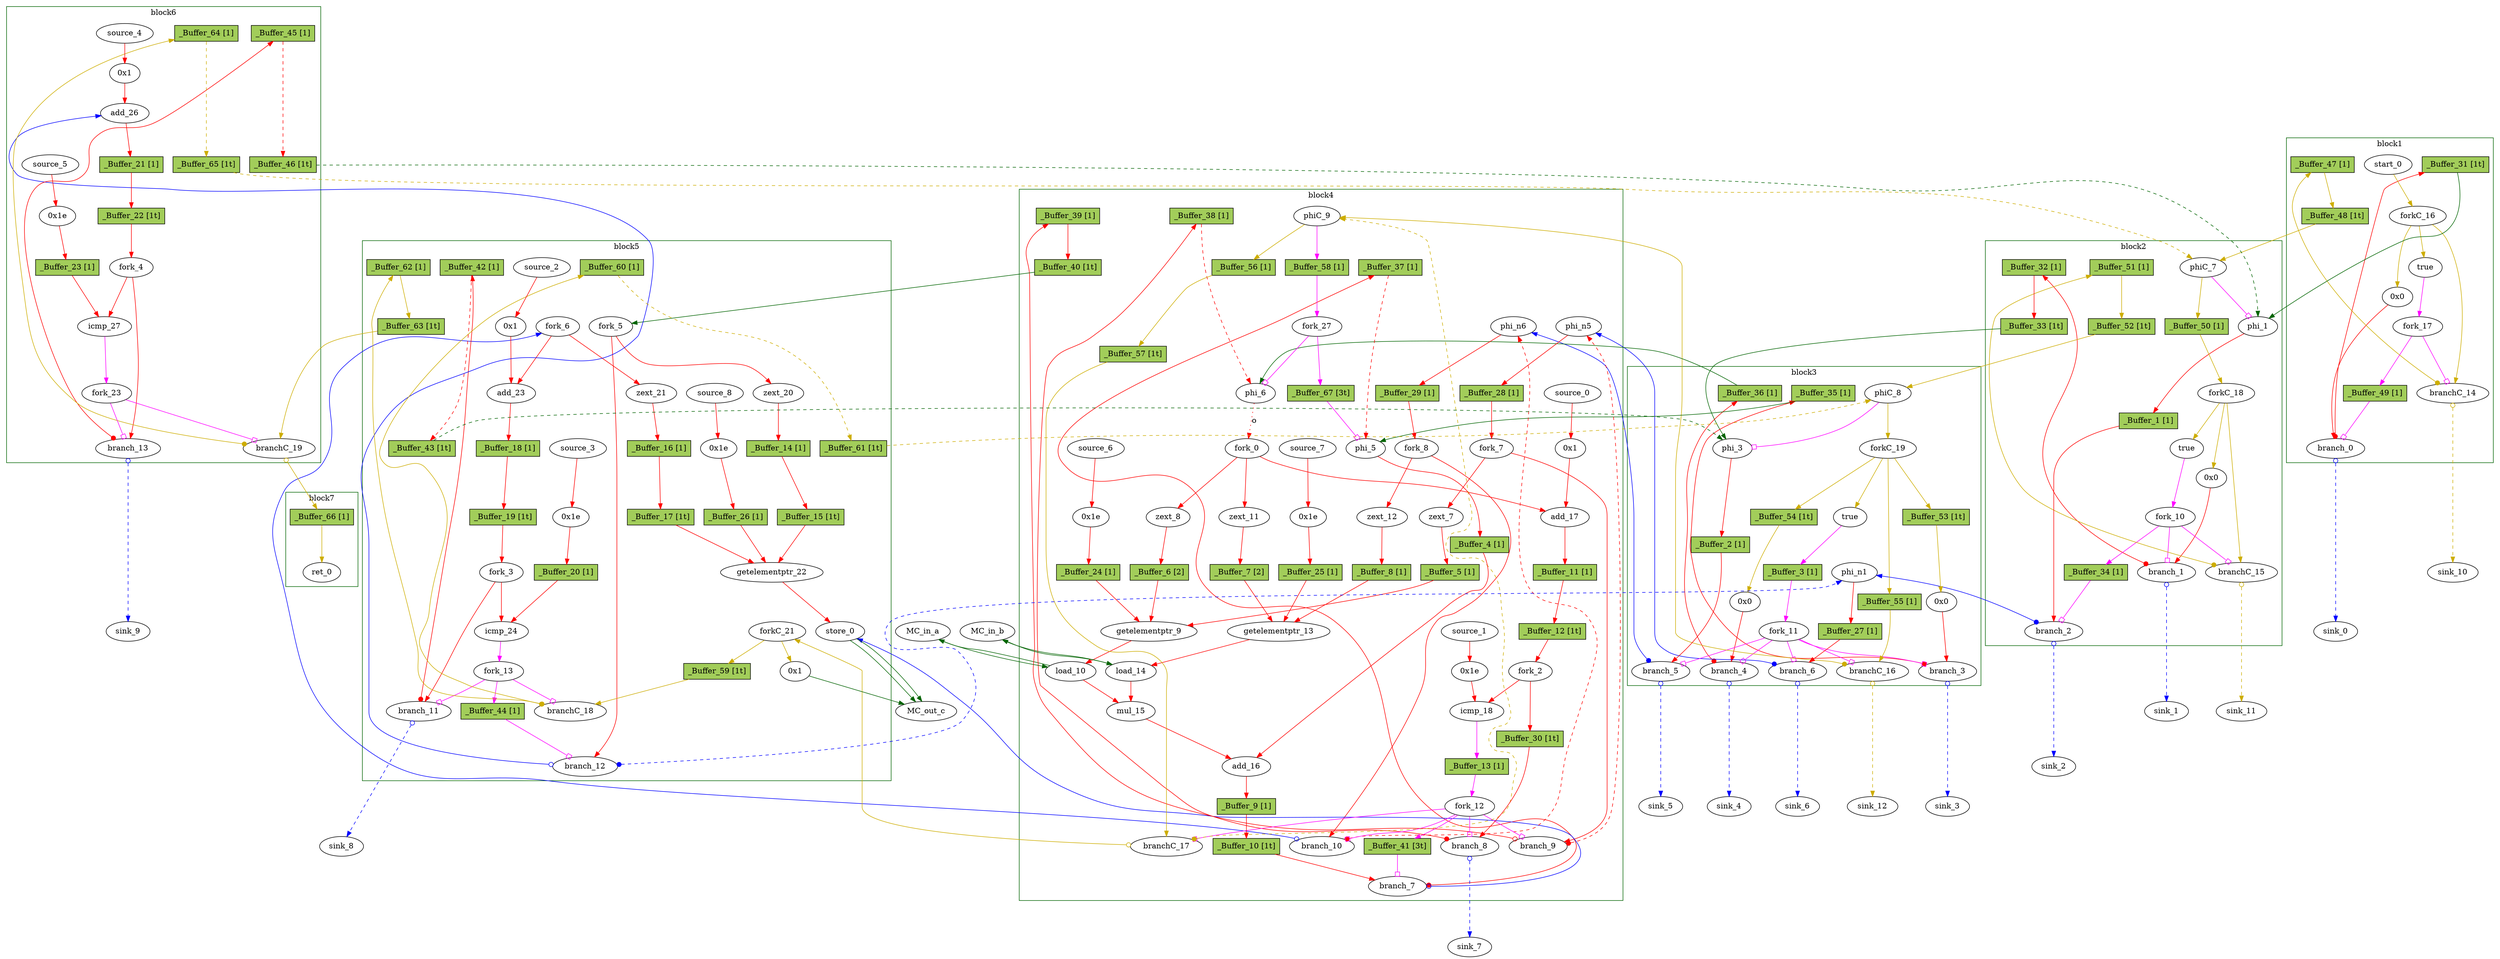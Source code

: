 // Number of blocks: 181
// Number of channels: 292
Digraph G {

  // Blocks
subgraph cluster_1 {
color = "darkgreen"
label = "block1"
  brCst_block1 [type=Constant, in="in1:1", out="out1:1", delay=1.397, bbID = 1, value="0x1", label=true,  shape=oval];
  cst_0 [type=Constant, in="in1:32", out="out1:32", delay=1.397, bbID = 1, value="0x0", label="0x0",  shape=oval];
  branch_0 [type=Branch, in="in1:32 in2?:1", out="out1+:32 out2-:32", bbID = 1,  shape=oval];
  start_0 [type=Entry, in="in1:0", out="out1:0", bbID = 1,  shape=oval];
  forkC_16 [type=Fork, in="in1:0", out="out1:0 out2:0 out3:0", bbID = 1,  shape=oval];
  branchC_14 [type=Branch, in="in1:0 in2?:1", out="out1+:0 out2-:0", delay=1.397, bbID = 1,  shape=oval];
  fork_17 [type=Fork, in="in1:1", out="out1:1 out2:1", bbID = 1,  shape=oval];
  _Buffer_31 [type=Buffer, in="in1:32", out="out1:32", bbID = 1, slots=1, transparent=true, label="_Buffer_31 [1t]",  shape=box, style=filled, fillcolor=darkolivegreen3, height = 0.4];
  _Buffer_47 [type=Buffer, in="in1:0", out="out1:0", bbID = 1, slots=1, transparent=false, label="_Buffer_47 [1]",  shape=box, style=filled, fillcolor=darkolivegreen3, height = 0.4];
  _Buffer_48 [type=Buffer, in="in1:0", out="out1:0", bbID = 1, slots=1, transparent=true, label="_Buffer_48 [1t]",  shape=box, style=filled, fillcolor=darkolivegreen3, height = 0.4];
  _Buffer_49 [type=Buffer, in="in1:1", out="out1:1", bbID = 1, slots=1, transparent=false, label="_Buffer_49 [1]",  shape=box, style=filled, fillcolor=darkolivegreen3, height = 0.4];
}
subgraph cluster_2 {
color = "darkgreen"
label = "block2"
  phi_1 [type=Mux, in="in1?:1 in2:32 in3:32", out="out1:32", delay=1.397, bbID = 2,  shape=oval];
  brCst_block2 [type=Constant, in="in1:1", out="out1:1", delay=1.397, bbID = 2, value="0x1", label=true,  shape=oval];
  cst_1 [type=Constant, in="in1:32", out="out1:32", delay=1.397, bbID = 2, value="0x0", label="0x0",  shape=oval];
  branch_1 [type=Branch, in="in1:32 in2?:1", out="out1+:32 out2-:32", bbID = 2,  shape=oval];
  branch_2 [type=Branch, in="in1:32 in2?:1", out="out1+:32 out2-:32", bbID = 2,  shape=oval];
  fork_10 [type=Fork, in="in1:1", out="out1:1 out2:1 out3:1", bbID = 2,  shape=oval];
  phiC_7 [type=CntrlMerge, in="in1:0 in2:0", out="out1:0 out2?:1", delay=1.412, bbID = 2,  shape=oval];
  forkC_18 [type=Fork, in="in1:0", out="out1:0 out2:0 out3:0", bbID = 2,  shape=oval];
  branchC_15 [type=Branch, in="in1:0 in2?:1", out="out1+:0 out2-:0", delay=1.397, bbID = 2,  shape=oval];
  _Buffer_1 [type=Buffer, in="in1:32", out="out1:32", bbID = 2, slots=1, transparent=false, label="_Buffer_1 [1]",  shape=box, style=filled, fillcolor=darkolivegreen3, height = 0.4];
  _Buffer_32 [type=Buffer, in="in1:32", out="out1:32", bbID = 2, slots=1, transparent=false, label="_Buffer_32 [1]",  shape=box, style=filled, fillcolor=darkolivegreen3, height = 0.4];
  _Buffer_33 [type=Buffer, in="in1:32", out="out1:32", bbID = 2, slots=1, transparent=true, label="_Buffer_33 [1t]",  shape=box, style=filled, fillcolor=darkolivegreen3, height = 0.4];
  _Buffer_34 [type=Buffer, in="in1:1", out="out1:1", bbID = 2, slots=1, transparent=false, label="_Buffer_34 [1]",  shape=box, style=filled, fillcolor=darkolivegreen3, height = 0.4];
  _Buffer_50 [type=Buffer, in="in1:0", out="out1:0", bbID = 2, slots=1, transparent=false, label="_Buffer_50 [1]",  shape=box, style=filled, fillcolor=darkolivegreen3, height = 0.4];
  _Buffer_51 [type=Buffer, in="in1:0", out="out1:0", bbID = 2, slots=1, transparent=false, label="_Buffer_51 [1]",  shape=box, style=filled, fillcolor=darkolivegreen3, height = 0.4];
  _Buffer_52 [type=Buffer, in="in1:0", out="out1:0", bbID = 2, slots=1, transparent=true, label="_Buffer_52 [1t]",  shape=box, style=filled, fillcolor=darkolivegreen3, height = 0.4];
}
subgraph cluster_3 {
color = "darkgreen"
label = "block3"
  phi_3 [type=Mux, in="in1?:1 in2:32 in3:32", out="out1:32", delay=1.397, bbID = 3,  shape=oval];
  brCst_block3 [type=Constant, in="in1:1", out="out1:1", delay=1.397, bbID = 3, value="0x1", label=true,  shape=oval];
  cst_2 [type=Constant, in="in1:32", out="out1:32", delay=1.397, bbID = 3, value="0x0", label="0x0",  shape=oval];
  cst_3 [type=Constant, in="in1:32", out="out1:32", delay=1.397, bbID = 3, value="0x0", label="0x0",  shape=oval];
  phi_n1 [type=Merge, in="in1:32 in2:32", out="out1:32", delay=1.397, bbID = 3,  shape=oval];
  branch_3 [type=Branch, in="in1:32 in2?:1", out="out1+:32 out2-:32", bbID = 3,  shape=oval];
  branch_4 [type=Branch, in="in1:32 in2?:1", out="out1+:32 out2-:32", bbID = 3,  shape=oval];
  branch_5 [type=Branch, in="in1:32 in2?:1", out="out1+:32 out2-:32", bbID = 3,  shape=oval];
  branch_6 [type=Branch, in="in1:32 in2?:1", out="out1+:32 out2-:32", bbID = 3,  shape=oval];
  fork_11 [type=Fork, in="in1:1", out="out1:1 out2:1 out3:1 out4:1 out5:1", bbID = 3,  shape=oval];
  phiC_8 [type=CntrlMerge, in="in1:0 in2:0", out="out1:0 out2?:1", delay=1.412, bbID = 3,  shape=oval];
  forkC_19 [type=Fork, in="in1:0", out="out1:0 out2:0 out3:0 out4:0", bbID = 3,  shape=oval];
  branchC_16 [type=Branch, in="in1:0 in2?:1", out="out1+:0 out2-:0", delay=1.397, bbID = 3,  shape=oval];
  _Buffer_2 [type=Buffer, in="in1:32", out="out1:32", bbID = 3, slots=1, transparent=false, label="_Buffer_2 [1]",  shape=box, style=filled, fillcolor=darkolivegreen3, height = 0.4];
  _Buffer_3 [type=Buffer, in="in1:1", out="out1:1", bbID = 3, slots=1, transparent=false, label="_Buffer_3 [1]",  shape=box, style=filled, fillcolor=darkolivegreen3, height = 0.4];
  _Buffer_27 [type=Buffer, in="in1:32", out="out1:32", bbID = 3, slots=1, transparent=false, label="_Buffer_27 [1]",  shape=box, style=filled, fillcolor=darkolivegreen3, height = 0.4];
  _Buffer_35 [type=Buffer, in="in1:32", out="out1:32", bbID = 3, slots=1, transparent=false, label="_Buffer_35 [1]",  shape=box, style=filled, fillcolor=darkolivegreen3, height = 0.4];
  _Buffer_36 [type=Buffer, in="in1:32", out="out1:32", bbID = 3, slots=1, transparent=false, label="_Buffer_36 [1]",  shape=box, style=filled, fillcolor=darkolivegreen3, height = 0.4];
  _Buffer_53 [type=Buffer, in="in1:0", out="out1:0", bbID = 3, slots=1, transparent=true, label="_Buffer_53 [1t]",  shape=box, style=filled, fillcolor=darkolivegreen3, height = 0.4];
  _Buffer_54 [type=Buffer, in="in1:0", out="out1:0", bbID = 3, slots=1, transparent=true, label="_Buffer_54 [1t]",  shape=box, style=filled, fillcolor=darkolivegreen3, height = 0.4];
  _Buffer_55 [type=Buffer, in="in1:0", out="out1:0", bbID = 3, slots=1, transparent=false, label="_Buffer_55 [1]",  shape=box, style=filled, fillcolor=darkolivegreen3, height = 0.4];
}
subgraph cluster_4 {
color = "darkgreen"
label = "block4"
  phi_5 [type=Mux, in="in1?:1 in2:32 in3:32", out="out1:32", delay=1.397, bbID = 4, retimingDiff=3.33333,  shape=oval];
  phi_6 [type=Mux, in="in1?:1 in2:32 in3:32", out="out1:32", delay=1.397, bbID = 4, retimingDiff=0.333333,  shape=oval];
  zext_7 [type=Operator, in="in1:32", out="out1:32", op = "zext_op", delay=1.397, bbID = 4, retimingDiff=1,  shape=oval];
  zext_8 [type=Operator, in="in1:32", out="out1:32", op = "zext_op", delay=1.397, bbID = 4, retimingDiff=0.333333,  shape=oval];
  getelementptr_9 [type=Operator, in="in1:32 in2:32 in3:32", out="out1:32", op = "getelementptr_op", delay=3.792, constants=1, bbID = 4, retimingDiff=1.66667,  shape=oval];
  load_10 [type=Operator, in="in1:32 in2:32", out="out1:32 out2:32", op = "mc_load_op", delay=1.412, latency=2, bbID = 4, portID = 0, offset = 0, retimingDiff=0.666667,  shape=oval];
  zext_11 [type=Operator, in="in1:32", out="out1:32", op = "zext_op", delay=1.397, bbID = 4, retimingDiff=0.333333,  shape=oval];
  zext_12 [type=Operator, in="in1:32", out="out1:32", op = "zext_op", delay=1.397, bbID = 4, retimingDiff=1,  shape=oval];
  getelementptr_13 [type=Operator, in="in1:32 in2:32 in3:32", out="out1:32", op = "getelementptr_op", delay=3.792, constants=1, bbID = 4, retimingDiff=1.66667,  shape=oval];
  load_14 [type=Operator, in="in1:32 in2:32", out="out1:32 out2:32", op = "mc_load_op", delay=1.412, latency=2, bbID = 4, portID = 0, offset = 0, retimingDiff=0.666667,  shape=oval];
  mul_15 [type=Operator, in="in1:32 in2:32", out="out1:32", op = "mul_op", latency=4, bbID = 4, retimingDiff=1.33333,  shape=oval];
  add_16 [type=Operator, in="in1:32 in2:32", out="out1:32", op = "add_op", delay=2.287, bbID = 4, retimingDiff=3.66667,  shape=oval];
  cst_4 [type=Constant, in="in1:32", out="out1:32", delay=1.397, bbID = 4, value="0x1", label="0x1", retimingDiff=0.333333,  shape=oval];
  add_17 [type=Operator, in="in1:32 in2:32", out="out1:32", op = "add_op", delay=2.287, bbID = 4, retimingDiff=0.333333,  shape=oval];
  cst_5 [type=Constant, in="in1:32", out="out1:32", delay=1.397, bbID = 4, value="0x1e", label="0x1e", retimingDiff=0.666667,  shape=oval];
  icmp_18 [type=Operator, in="in1:32 in2:32", out="out1:1", op = "icmp_ult_op", delay=1.907, bbID = 4, retimingDiff=0.666667,  shape=oval];
  cst_10 [type=Constant, in="in1:32", out="out1:32", delay=1.397, bbID = 4, value="0x1e", label="0x1e", retimingDiff=1.33333,  shape=oval];
  cst_11 [type=Constant, in="in1:32", out="out1:32", delay=1.397, bbID = 4, value="0x1e", label="0x1e", retimingDiff=1.33333,  shape=oval];
  phi_n5 [type=Merge, in="in1:32 in2:32", out="out1:32", delay=1.397, bbID = 4,  shape=oval];
  phi_n6 [type=Merge, in="in1:32 in2:32", out="out1:32", delay=1.397, bbID = 4,  shape=oval];
  fork_0 [type=Fork, in="in1:32", out="out1:32 out2:32 out3:32", bbID = 4, retimingDiff=0.333333,  shape=oval];
  fork_2 [type=Fork, in="in1:32", out="out1:32 out2:32", bbID = 4, retimingDiff=0.666667,  shape=oval];
  fork_7 [type=Fork, in="in1:32", out="out1:32 out2:32", bbID = 4, retimingDiff=1,  shape=oval];
  fork_8 [type=Fork, in="in1:32", out="out1:32 out2:32", bbID = 4, retimingDiff=1,  shape=oval];
  branch_7 [type=Branch, in="in1:32 in2?:1", out="out1+:32 out2-:32", bbID = 4, retimingDiff=4,  shape=oval];
  branch_8 [type=Branch, in="in1:32 in2?:1", out="out1+:32 out2-:32", bbID = 4, retimingDiff=1,  shape=oval];
  branch_9 [type=Branch, in="in1:32 in2?:1", out="out1+:32 out2-:32", bbID = 4, retimingDiff=1,  shape=oval];
  branch_10 [type=Branch, in="in1:32 in2?:1", out="out1+:32 out2-:32", bbID = 4, retimingDiff=1,  shape=oval];
  fork_12 [type=Fork, in="in1:1", out="out1:1 out2:1 out3:1 out4:1 out5:1", bbID = 4, retimingDiff=1,  shape=oval];
  phiC_9 [type=CntrlMerge, in="in1:0 in2:0", out="out1:0 out2?:1", delay=1.412, bbID = 4,  shape=oval];
  branchC_17 [type=Branch, in="in1:0 in2?:1", out="out1+:0 out2-:0", delay=1.397, bbID = 4, retimingDiff=1,  shape=oval];
  source_0 [type=Source, out="out1:32", bbID = 4, retimingDiff=0.333333,  shape=oval];
  source_1 [type=Source, out="out1:32", bbID = 4, retimingDiff=0.666667,  shape=oval];
  source_6 [type=Source, out="out1:32", bbID = 4, retimingDiff=1.33333,  shape=oval];
  source_7 [type=Source, out="out1:32", bbID = 4, retimingDiff=1.33333,  shape=oval];
  fork_27 [type=Fork, in="in1:1", out="out1:1 out2:1", bbID = 4, retimingDiff=0.333333,  shape=oval];
  _Buffer_4 [type=Buffer, in="in1:32", out="out1:32", bbID = 4, slots=1, transparent=false, label="_Buffer_4 [1]",  shape=box, style=filled, fillcolor=darkolivegreen3, height = 0.4];
  _Buffer_5 [type=Buffer, in="in1:32", out="out1:32", bbID = 4, slots=1, transparent=false, label="_Buffer_5 [1]",  shape=box, style=filled, fillcolor=darkolivegreen3, height = 0.4];
  _Buffer_6 [type=Buffer, in="in1:32", out="out1:32", bbID = 4, slots=2, transparent=false, label="_Buffer_6 [2]",  shape=box, style=filled, fillcolor=darkolivegreen3, height = 0.4];
  _Buffer_7 [type=Buffer, in="in1:32", out="out1:32", bbID = 4, slots=2, transparent=false, label="_Buffer_7 [2]",  shape=box, style=filled, fillcolor=darkolivegreen3, height = 0.4];
  _Buffer_8 [type=Buffer, in="in1:32", out="out1:32", bbID = 4, slots=1, transparent=false, label="_Buffer_8 [1]",  shape=box, style=filled, fillcolor=darkolivegreen3, height = 0.4];
  _Buffer_9 [type=Buffer, in="in1:32", out="out1:32", bbID = 4, slots=1, transparent=false, label="_Buffer_9 [1]",  shape=box, style=filled, fillcolor=darkolivegreen3, height = 0.4];
  _Buffer_10 [type=Buffer, in="in1:32", out="out1:32", bbID = 4, slots=1, transparent=true, label="_Buffer_10 [1t]",  shape=box, style=filled, fillcolor=darkolivegreen3, height = 0.4];
  _Buffer_11 [type=Buffer, in="in1:32", out="out1:32", bbID = 4, slots=1, transparent=false, label="_Buffer_11 [1]",  shape=box, style=filled, fillcolor=darkolivegreen3, height = 0.4];
  _Buffer_12 [type=Buffer, in="in1:32", out="out1:32", bbID = 4, slots=1, transparent=true, label="_Buffer_12 [1t]",  shape=box, style=filled, fillcolor=darkolivegreen3, height = 0.4];
  _Buffer_13 [type=Buffer, in="in1:1", out="out1:1", bbID = 4, slots=1, transparent=false, label="_Buffer_13 [1]",  shape=box, style=filled, fillcolor=darkolivegreen3, height = 0.4];
  _Buffer_24 [type=Buffer, in="in1:32", out="out1:32", bbID = 4, slots=1, transparent=false, label="_Buffer_24 [1]",  shape=box, style=filled, fillcolor=darkolivegreen3, height = 0.4];
  _Buffer_25 [type=Buffer, in="in1:32", out="out1:32", bbID = 4, slots=1, transparent=false, label="_Buffer_25 [1]",  shape=box, style=filled, fillcolor=darkolivegreen3, height = 0.4];
  _Buffer_28 [type=Buffer, in="in1:32", out="out1:32", bbID = 4, slots=1, transparent=false, label="_Buffer_28 [1]",  shape=box, style=filled, fillcolor=darkolivegreen3, height = 0.4];
  _Buffer_29 [type=Buffer, in="in1:32", out="out1:32", bbID = 4, slots=1, transparent=false, label="_Buffer_29 [1]",  shape=box, style=filled, fillcolor=darkolivegreen3, height = 0.4];
  _Buffer_30 [type=Buffer, in="in1:32", out="out1:32", bbID = 4, slots=1, transparent=true, label="_Buffer_30 [1t]",  shape=box, style=filled, fillcolor=darkolivegreen3, height = 0.4];
  _Buffer_37 [type=Buffer, in="in1:32", out="out1:32", bbID = 4, slots=1, transparent=false, label="_Buffer_37 [1]",  shape=box, style=filled, fillcolor=darkolivegreen3, height = 0.4];
  _Buffer_38 [type=Buffer, in="in1:32", out="out1:32", bbID = 4, slots=1, transparent=false, label="_Buffer_38 [1]",  shape=box, style=filled, fillcolor=darkolivegreen3, height = 0.4];
  _Buffer_39 [type=Buffer, in="in1:32", out="out1:32", bbID = 4, slots=1, transparent=false, label="_Buffer_39 [1]",  shape=box, style=filled, fillcolor=darkolivegreen3, height = 0.4];
  _Buffer_40 [type=Buffer, in="in1:32", out="out1:32", bbID = 4, slots=1, transparent=true, label="_Buffer_40 [1t]",  shape=box, style=filled, fillcolor=darkolivegreen3, height = 0.4];
  _Buffer_41 [type=Buffer, in="in1:1", out="out1:1", bbID = 4, slots=3, transparent=true, label="_Buffer_41 [3t]",  shape=box, style=filled, fillcolor=darkolivegreen3, height = 0.4];
  _Buffer_56 [type=Buffer, in="in1:0", out="out1:0", bbID = 4, slots=1, transparent=false, label="_Buffer_56 [1]",  shape=box, style=filled, fillcolor=darkolivegreen3, height = 0.4];
  _Buffer_57 [type=Buffer, in="in1:0", out="out1:0", bbID = 4, slots=1, transparent=true, label="_Buffer_57 [1t]",  shape=box, style=filled, fillcolor=darkolivegreen3, height = 0.4];
  _Buffer_58 [type=Buffer, in="in1:1", out="out1:1", bbID = 4, slots=1, transparent=false, label="_Buffer_58 [1]",  shape=box, style=filled, fillcolor=darkolivegreen3, height = 0.4];
  _Buffer_67 [type=Buffer, in="in1:1", out="out1:1", bbID = 4, slots=3, transparent=true, label="_Buffer_67 [3t]",  shape=box, style=filled, fillcolor=darkolivegreen3, height = 0.4];
}
subgraph cluster_5 {
color = "darkgreen"
label = "block5"
  zext_20 [type=Operator, in="in1:32", out="out1:32", op = "zext_op", delay=1.397, bbID = 5,  shape=oval];
  zext_21 [type=Operator, in="in1:32", out="out1:32", op = "zext_op", delay=1.397, bbID = 5,  shape=oval];
  getelementptr_22 [type=Operator, in="in1:32 in2:32 in3:32", out="out1:32", op = "getelementptr_op", delay=3.792, constants=1, bbID = 5,  shape=oval];
  store_0 [type=Operator, in="in1:32 in2:32", out="out1:32 out2:32", op = "mc_store_op", delay=0.672, bbID = 5, portID = 0, offset = 0,  shape=oval];
  cst_6 [type=Constant, in="in1:32", out="out1:32", delay=1.397, bbID = 5, value="0x1", label="0x1",  shape=oval];
  add_23 [type=Operator, in="in1:32 in2:32", out="out1:32", op = "add_op", delay=2.287, bbID = 5,  shape=oval];
  cst_7 [type=Constant, in="in1:32", out="out1:32", delay=1.397, bbID = 5, value="0x1e", label="0x1e",  shape=oval];
  icmp_24 [type=Operator, in="in1:32 in2:32", out="out1:1", op = "icmp_ult_op", delay=1.907, bbID = 5,  shape=oval];
  cst_12 [type=Constant, in="in1:32", out="out1:32", delay=1.397, bbID = 5, value="0x1e", label="0x1e",  shape=oval];
  fork_3 [type=Fork, in="in1:32", out="out1:32 out2:32", bbID = 5,  shape=oval];
  fork_5 [type=Fork, in="in1:32", out="out1:32 out2:32", bbID = 5,  shape=oval];
  fork_6 [type=Fork, in="in1:32", out="out1:32 out2:32", bbID = 5,  shape=oval];
  branch_11 [type=Branch, in="in1:32 in2?:1", out="out1+:32 out2-:32", bbID = 5,  shape=oval];
  branch_12 [type=Branch, in="in1:32 in2?:1", out="out1+:32 out2-:32", bbID = 5,  shape=oval];
  fork_13 [type=Fork, in="in1:1", out="out1:1 out2:1 out3:1", bbID = 5,  shape=oval];
  cst_13 [type=Constant, in="in1:32", out="out1:32", delay=1.397, bbID = 5, value="0x1", label="0x1",  shape=oval];
  forkC_21 [type=Fork, in="in1:0", out="out1:0 out2:0", bbID = 5,  shape=oval];
  branchC_18 [type=Branch, in="in1:0 in2?:1", out="out1+:0 out2-:0", delay=1.397, bbID = 5,  shape=oval];
  source_2 [type=Source, out="out1:32", bbID = 5,  shape=oval];
  source_3 [type=Source, out="out1:32", bbID = 5,  shape=oval];
  source_8 [type=Source, out="out1:32", bbID = 5,  shape=oval];
  _Buffer_14 [type=Buffer, in="in1:32", out="out1:32", bbID = 5, slots=1, transparent=false, label="_Buffer_14 [1]",  shape=box, style=filled, fillcolor=darkolivegreen3, height = 0.4];
  _Buffer_15 [type=Buffer, in="in1:32", out="out1:32", bbID = 5, slots=1, transparent=true, label="_Buffer_15 [1t]",  shape=box, style=filled, fillcolor=darkolivegreen3, height = 0.4];
  _Buffer_16 [type=Buffer, in="in1:32", out="out1:32", bbID = 5, slots=1, transparent=false, label="_Buffer_16 [1]",  shape=box, style=filled, fillcolor=darkolivegreen3, height = 0.4];
  _Buffer_17 [type=Buffer, in="in1:32", out="out1:32", bbID = 5, slots=1, transparent=true, label="_Buffer_17 [1t]",  shape=box, style=filled, fillcolor=darkolivegreen3, height = 0.4];
  _Buffer_18 [type=Buffer, in="in1:32", out="out1:32", bbID = 5, slots=1, transparent=false, label="_Buffer_18 [1]",  shape=box, style=filled, fillcolor=darkolivegreen3, height = 0.4];
  _Buffer_19 [type=Buffer, in="in1:32", out="out1:32", bbID = 5, slots=1, transparent=true, label="_Buffer_19 [1t]",  shape=box, style=filled, fillcolor=darkolivegreen3, height = 0.4];
  _Buffer_20 [type=Buffer, in="in1:32", out="out1:32", bbID = 5, slots=1, transparent=false, label="_Buffer_20 [1]",  shape=box, style=filled, fillcolor=darkolivegreen3, height = 0.4];
  _Buffer_26 [type=Buffer, in="in1:32", out="out1:32", bbID = 5, slots=1, transparent=false, label="_Buffer_26 [1]",  shape=box, style=filled, fillcolor=darkolivegreen3, height = 0.4];
  _Buffer_42 [type=Buffer, in="in1:32", out="out1:32", bbID = 5, slots=1, transparent=false, label="_Buffer_42 [1]",  shape=box, style=filled, fillcolor=darkolivegreen3, height = 0.4];
  _Buffer_43 [type=Buffer, in="in1:32", out="out1:32", bbID = 5, slots=1, transparent=true, label="_Buffer_43 [1t]",  shape=box, style=filled, fillcolor=darkolivegreen3, height = 0.4];
  _Buffer_44 [type=Buffer, in="in1:1", out="out1:1", bbID = 5, slots=1, transparent=false, label="_Buffer_44 [1]",  shape=box, style=filled, fillcolor=darkolivegreen3, height = 0.4];
  _Buffer_59 [type=Buffer, in="in1:0", out="out1:0", bbID = 5, slots=1, transparent=true, label="_Buffer_59 [1t]",  shape=box, style=filled, fillcolor=darkolivegreen3, height = 0.4];
  _Buffer_60 [type=Buffer, in="in1:0", out="out1:0", bbID = 5, slots=1, transparent=false, label="_Buffer_60 [1]",  shape=box, style=filled, fillcolor=darkolivegreen3, height = 0.4];
  _Buffer_61 [type=Buffer, in="in1:0", out="out1:0", bbID = 5, slots=1, transparent=true, label="_Buffer_61 [1t]",  shape=box, style=filled, fillcolor=darkolivegreen3, height = 0.4];
  _Buffer_62 [type=Buffer, in="in1:0", out="out1:0", bbID = 5, slots=1, transparent=false, label="_Buffer_62 [1]",  shape=box, style=filled, fillcolor=darkolivegreen3, height = 0.4];
  _Buffer_63 [type=Buffer, in="in1:0", out="out1:0", bbID = 5, slots=1, transparent=true, label="_Buffer_63 [1t]",  shape=box, style=filled, fillcolor=darkolivegreen3, height = 0.4];
}
subgraph cluster_6 {
color = "darkgreen"
label = "block6"
  cst_8 [type=Constant, in="in1:32", out="out1:32", delay=1.397, bbID = 6, value="0x1", label="0x1",  shape=oval];
  add_26 [type=Operator, in="in1:32 in2:32", out="out1:32", op = "add_op", delay=2.287, bbID = 6,  shape=oval];
  cst_9 [type=Constant, in="in1:32", out="out1:32", delay=1.397, bbID = 6, value="0x1e", label="0x1e",  shape=oval];
  icmp_27 [type=Operator, in="in1:32 in2:32", out="out1:1", op = "icmp_ult_op", delay=1.907, bbID = 6,  shape=oval];
  fork_4 [type=Fork, in="in1:32", out="out1:32 out2:32", bbID = 6,  shape=oval];
  branch_13 [type=Branch, in="in1:32 in2?:1", out="out1+:32 out2-:32", bbID = 6,  shape=oval];
  branchC_19 [type=Branch, in="in1:0 in2?:1", out="out1+:0 out2-:0", delay=1.397, bbID = 6,  shape=oval];
  fork_23 [type=Fork, in="in1:1", out="out1:1 out2:1", bbID = 6,  shape=oval];
  source_4 [type=Source, out="out1:32", bbID = 6,  shape=oval];
  source_5 [type=Source, out="out1:32", bbID = 6,  shape=oval];
  _Buffer_21 [type=Buffer, in="in1:32", out="out1:32", bbID = 6, slots=1, transparent=false, label="_Buffer_21 [1]",  shape=box, style=filled, fillcolor=darkolivegreen3, height = 0.4];
  _Buffer_22 [type=Buffer, in="in1:32", out="out1:32", bbID = 6, slots=1, transparent=true, label="_Buffer_22 [1t]",  shape=box, style=filled, fillcolor=darkolivegreen3, height = 0.4];
  _Buffer_23 [type=Buffer, in="in1:32", out="out1:32", bbID = 6, slots=1, transparent=false, label="_Buffer_23 [1]",  shape=box, style=filled, fillcolor=darkolivegreen3, height = 0.4];
  _Buffer_45 [type=Buffer, in="in1:32", out="out1:32", bbID = 6, slots=1, transparent=false, label="_Buffer_45 [1]",  shape=box, style=filled, fillcolor=darkolivegreen3, height = 0.4];
  _Buffer_46 [type=Buffer, in="in1:32", out="out1:32", bbID = 6, slots=1, transparent=true, label="_Buffer_46 [1t]",  shape=box, style=filled, fillcolor=darkolivegreen3, height = 0.4];
  _Buffer_64 [type=Buffer, in="in1:0", out="out1:0", bbID = 6, slots=1, transparent=false, label="_Buffer_64 [1]",  shape=box, style=filled, fillcolor=darkolivegreen3, height = 0.4];
  _Buffer_65 [type=Buffer, in="in1:0", out="out1:0", bbID = 6, slots=1, transparent=true, label="_Buffer_65 [1t]",  shape=box, style=filled, fillcolor=darkolivegreen3, height = 0.4];
}
subgraph cluster_7 {
color = "darkgreen"
label = "block7"
  ret_0 [type=Operator, in="in1:0", out="out1:0", op = "ret_op", delay=1.412, bbID = 7,  shape=oval];
  _Buffer_66 [type=Buffer, in="in1:0", out="out1:0", bbID = 7, slots=1, transparent=false, label="_Buffer_66 [1]",  shape=box, style=filled, fillcolor=darkolivegreen3, height = 0.4];
}
  MC_in_a [type=MC, in="in1:32*l0a", out="out1:32*l0d out2:0*e", bbID = 0, memory = "in_a", bbcount = 0, ldcount = 1, stcount = 0, ];
  MC_in_b [type=MC, in="in1:32*l0a", out="out1:32*l0d out2:0*e", bbID = 0, memory = "in_b", bbcount = 0, ldcount = 1, stcount = 0, ];
  MC_out_c [type=MC, in="in1:32*c0 in2:32*s0a in3:32*s0d", out="out1:0*e", bbID = 0, memory = "out_c", bbcount = 1, ldcount = 0, stcount = 1, ];
//  end_0 [type=Exit, in="in1:0*e in2:0*e in3:0*e in4:0", out="out1:0", bbID = 0,  shape=oval];
  sink_0 [type=Sink, in="in1:32", bbID = 0,  shape=oval];
  sink_1 [type=Sink, in="in1:32", bbID = 0,  shape=oval];
  sink_2 [type=Sink, in="in1:32", bbID = 0,  shape=oval];
  sink_3 [type=Sink, in="in1:32", bbID = 0,  shape=oval];
  sink_4 [type=Sink, in="in1:32", bbID = 0,  shape=oval];
  sink_5 [type=Sink, in="in1:32", bbID = 0,  shape=oval];
  sink_6 [type=Sink, in="in1:32", bbID = 0,  shape=oval];
  sink_7 [type=Sink, in="in1:32", bbID = 0,  shape=oval];
  sink_8 [type=Sink, in="in1:32", bbID = 0,  shape=oval];
  sink_9 [type=Sink, in="in1:32", bbID = 0,  shape=oval];
  sink_10 [type=Sink, in="in1:0", bbID = 0,  shape=oval];
  sink_11 [type=Sink, in="in1:0", bbID = 0,  shape=oval];
  sink_12 [type=Sink, in="in1:0", bbID = 0,  shape=oval];

  // Channels
  brCst_block1 -> fork_17 [from=out1, to=in1, arrowhead=normal, color=magenta];
  cst_0 -> branch_0 [from=out1, to=in1, arrowhead=normal, color=red];
  phi_1 -> _Buffer_1 [from=out1, to=in1, arrowhead=normal, color=red];
  brCst_block2 -> fork_10 [from=out1, to=in1, arrowhead=normal, color=magenta];
  cst_1 -> branch_1 [from=out1, to=in1, arrowhead=normal, color=red];
  phi_3 -> _Buffer_2 [from=out1, to=in1, arrowhead=normal, color=red];
  brCst_block3 -> _Buffer_3 [from=out1, to=in1, arrowhead=normal, color=magenta];
  cst_2 -> branch_3 [from=out1, to=in1, arrowhead=normal, color=red];
  phi_5 -> _Buffer_4 [from=out1, to=in1, arrowhead=normal, color=red];
  cst_3 -> branch_4 [from=out1, to=in1, arrowhead=normal, color=red];
  phi_6 -> fork_0 [from=out1, to=in1, arrowhead=normal, color=red, slots=1, style=dotted, label="o", transparent=true];
  zext_7 -> _Buffer_5 [from=out1, to=in1, arrowhead=normal, color=red];
  zext_8 -> _Buffer_6 [from=out1, to=in1, arrowhead=normal, color=red];
  getelementptr_9 -> load_10 [from=out1, to=in2, arrowhead=normal, color=red];
  load_10 -> mul_15 [from=out1, to=in1, arrowhead=normal, color=red];
  load_10 -> MC_in_a [from=out2, to=in1, arrowhead=normal, color=darkgreen];
  zext_11 -> _Buffer_7 [from=out1, to=in1, arrowhead=normal, color=red];
  zext_12 -> _Buffer_8 [from=out1, to=in1, arrowhead=normal, color=red];
  getelementptr_13 -> load_14 [from=out1, to=in2, arrowhead=normal, color=red];
  load_14 -> mul_15 [from=out1, to=in2, arrowhead=normal, color=red];
  load_14 -> MC_in_b [from=out2, to=in1, arrowhead=normal, color=darkgreen];
  mul_15 -> add_16 [from=out1, to=in2, arrowhead=normal, color=red];
  add_16 -> _Buffer_9 [from=out1, to=in1, arrowhead=normal, color=red];
  cst_4 -> add_17 [from=out1, to=in2, arrowhead=normal, color=red];
  add_17 -> _Buffer_11 [from=out1, to=in1, arrowhead=normal, color=red];
  cst_5 -> icmp_18 [from=out1, to=in2, arrowhead=normal, color=red];
  icmp_18 -> _Buffer_13 [from=out1, to=in1, arrowhead=normal, color=magenta];
  zext_20 -> _Buffer_14 [from=out1, to=in1, arrowhead=normal, color=red];
  zext_21 -> _Buffer_16 [from=out1, to=in1, arrowhead=normal, color=red];
  getelementptr_22 -> store_0 [from=out1, to=in2, arrowhead=normal, color=red];
  store_0 -> MC_out_c [from=out2, to=in2, arrowhead=normal, color=darkgreen];
  store_0 -> MC_out_c [from=out1, to=in3, arrowhead=normal, color=darkgreen];
  cst_6 -> add_23 [from=out1, to=in2, arrowhead=normal, color=red];
  add_23 -> _Buffer_18 [from=out1, to=in1, arrowhead=normal, color=red];
  cst_7 -> _Buffer_20 [from=out1, to=in1, arrowhead=normal, color=red];
  icmp_24 -> fork_13 [from=out1, to=in1, arrowhead=normal, color=magenta];
  cst_8 -> add_26 [from=out1, to=in2, arrowhead=normal, color=red];
  add_26 -> _Buffer_21 [from=out1, to=in1, arrowhead=normal, color=red];
  cst_9 -> _Buffer_23 [from=out1, to=in1, arrowhead=normal, color=red];
  icmp_27 -> fork_23 [from=out1, to=in1, arrowhead=normal, color=magenta];
 // ret_0 -> end_0 [from=out1, to=in4, arrowhead=normal, color=gold3];
  cst_10 -> _Buffer_24 [from=out1, to=in1, arrowhead=normal, color=red];
  cst_11 -> _Buffer_25 [from=out1, to=in1, arrowhead=normal, color=red];
  cst_12 -> _Buffer_26 [from=out1, to=in1, arrowhead=normal, color=red];
  branch_12 -> add_26 [from=out2, to=in1, dir=both, arrowtail=odot, arrowhead=normal, color=blue];
  phi_n1 -> _Buffer_27 [from=out1, to=in1, arrowhead=normal, color=red];
  _Buffer_40 -> fork_5 [from=out1, to=in1, arrowhead=normal, color=darkgreen];
  branch_10 -> fork_6 [from=out2, to=in1, dir=both, arrowtail=odot, arrowhead=normal, color=blue];
  branch_7 -> store_0 [from=out2, to=in1, dir=both, arrowtail=odot, arrowhead=normal, color=blue];
  phi_n5 -> _Buffer_28 [from=out1, to=in1, arrowhead=normal, color=red];
  phi_n6 -> _Buffer_29 [from=out1, to=in1, arrowhead=normal, color=red];
  fork_0 -> zext_8 [from=out1, to=in1, arrowhead=normal, color=red];
  fork_0 -> zext_11 [from=out2, to=in1, arrowhead=normal, color=red];
  fork_0 -> add_17 [from=out3, to=in1, arrowhead=normal, color=red];
  fork_2 -> icmp_18 [from=out1, to=in1, arrowhead=normal, color=red];
  fork_2 -> _Buffer_30 [from=out2, to=in1, arrowhead=normal, color=red];
  fork_3 -> icmp_24 [from=out1, to=in1, arrowhead=normal, color=red];
  fork_3 -> branch_11 [from=out2, to=in1, arrowhead=normal, color=red];
  fork_4 -> icmp_27 [from=out1, to=in1, arrowhead=normal, color=red];
  fork_4 -> branch_13 [from=out2, to=in1, arrowhead=normal, color=red];
  fork_5 -> zext_20 [from=out1, to=in1, arrowhead=normal, color=red];
  fork_5 -> branch_12 [from=out2, to=in1, arrowhead=normal, color=red];
  fork_6 -> zext_21 [from=out1, to=in1, arrowhead=normal, color=red];
  fork_6 -> add_23 [from=out2, to=in1, arrowhead=normal, color=red];
  fork_7 -> zext_7 [from=out1, to=in1, arrowhead=normal, color=red];
  fork_7 -> branch_9 [from=out2, to=in1, arrowhead=normal, color=red];
  fork_8 -> zext_12 [from=out1, to=in1, arrowhead=normal, color=red];
  fork_8 -> branch_10 [from=out2, to=in1, arrowhead=normal, color=red];
  branch_0 -> _Buffer_31 [from=out1, to=in1, dir=both, arrowtail=dot, arrowhead=normal, color=red, constraint=false];
  branch_0 -> sink_0 [from=out2, to=in1, dir=both, arrowtail=odot, arrowhead=normal, color=blue, style=dashed, minlen = 3];
  branch_1 -> _Buffer_32 [from=out1, to=in1, dir=both, arrowtail=dot, arrowhead=normal, color=red, constraint=false];
  branch_1 -> sink_1 [from=out2, to=in1, dir=both, arrowtail=odot, arrowhead=normal, color=blue, style=dashed, minlen = 3];
  branch_2 -> phi_n1 [from=out1, to=in1, dir=both, arrowtail=dot, arrowhead=normal, color=blue];
  branch_2 -> sink_2 [from=out2, to=in1, dir=both, arrowtail=odot, arrowhead=normal, color=blue, style=dashed, minlen = 3];
  fork_10 -> branch_1 [from=out2, to=in2, arrowhead=obox, color=magenta];
  fork_10 -> _Buffer_34 [from=out1, to=in1, arrowhead=normal, color=magenta];
  fork_10 -> branchC_15 [from=out3, to=in2, arrowhead=obox, color=magenta];
  branch_3 -> _Buffer_35 [from=out1, to=in1, dir=both, arrowtail=dot, arrowhead=normal, color=red, constraint=false];
  branch_3 -> sink_3 [from=out2, to=in1, dir=both, arrowtail=odot, arrowhead=normal, color=blue, style=dashed, minlen = 3];
  branch_4 -> _Buffer_36 [from=out1, to=in1, dir=both, arrowtail=dot, arrowhead=normal, color=red, constraint=false];
  branch_4 -> sink_4 [from=out2, to=in1, dir=both, arrowtail=odot, arrowhead=normal, color=blue, style=dashed, minlen = 3];
  branch_5 -> phi_n6 [from=out1, to=in1, dir=both, arrowtail=dot, arrowhead=normal, color=blue];
  branch_5 -> sink_5 [from=out2, to=in1, dir=both, arrowtail=odot, arrowhead=normal, color=blue, style=dashed, minlen = 3];
  branch_6 -> phi_n5 [from=out1, to=in1, dir=both, arrowtail=dot, arrowhead=normal, color=blue];
  branch_6 -> sink_6 [from=out2, to=in1, dir=both, arrowtail=odot, arrowhead=normal, color=blue, style=dashed, minlen = 3];
  fork_11 -> branch_3 [from=out4, to=in2, arrowhead=obox, color=magenta];
  fork_11 -> branch_4 [from=out3, to=in2, arrowhead=obox, color=magenta];
  fork_11 -> branch_5 [from=out2, to=in2, arrowhead=obox, color=magenta];
  fork_11 -> branch_6 [from=out1, to=in2, arrowhead=obox, color=magenta];
  fork_11 -> branchC_16 [from=out5, to=in2, arrowhead=obox, color=magenta];
  branch_7 -> _Buffer_37 [from=out1, to=in1, dir=both, arrowtail=dot, arrowhead=normal, color=red, constraint=false];
  branch_8 -> _Buffer_38 [from=out1, to=in1, dir=both, arrowtail=dot, arrowhead=normal, color=red, constraint=false];
  branch_8 -> sink_7 [from=out2, to=in1, dir=both, arrowtail=odot, arrowhead=normal, color=blue, style=dashed, minlen = 3];
  branch_9 -> _Buffer_39 [from=out2, to=in1, dir=both, arrowtail=odot, arrowhead=normal, color=red, constraint=false];
  branch_9 -> phi_n5 [from=out1, to=in2, dir=both, arrowtail=dot, arrowhead=normal, color=red, constraint=false, style=dashed, minlen = 3];
  branch_10 -> phi_n6 [from=out1, to=in2, dir=both, arrowtail=dot, arrowhead=normal, color=red, constraint=false, style=dashed, minlen = 3];
  fork_12 -> _Buffer_41 [from=out4, to=in1, arrowhead=normal, color=magenta];
  fork_12 -> branch_8 [from=out3, to=in2, arrowhead=obox, color=magenta];
  fork_12 -> branch_9 [from=out2, to=in2, arrowhead=obox, color=magenta];
  fork_12 -> branch_10 [from=out1, to=in2, arrowhead=obox, color=magenta];
  fork_12 -> branchC_17 [from=out5, to=in2, arrowhead=obox, color=magenta];
  branch_11 -> _Buffer_42 [from=out1, to=in1, dir=both, arrowtail=dot, arrowhead=normal, color=red, constraint=false];
  branch_11 -> sink_8 [from=out2, to=in1, dir=both, arrowtail=odot, arrowhead=normal, color=blue, style=dashed, minlen = 3];
  branch_12 -> phi_n1 [from=out1, to=in2, dir=both, arrowtail=dot, arrowhead=normal, color=blue, style=dashed, minlen = 3];
  fork_13 -> branch_11 [from=out2, to=in2, arrowhead=obox, color=magenta];
  fork_13 -> _Buffer_44 [from=out1, to=in1, arrowhead=normal, color=magenta];
  fork_13 -> branchC_18 [from=out3, to=in2, arrowhead=obox, color=magenta];
  branch_13 -> _Buffer_45 [from=out1, to=in1, dir=both, arrowtail=dot, arrowhead=normal, color=red, constraint=false];
  branch_13 -> sink_9 [from=out2, to=in1, dir=both, arrowtail=odot, arrowhead=normal, color=blue, style=dashed, minlen = 3];
  MC_in_a -> load_10 [from=out1, to=in1, arrowhead=normal, color=darkgreen];
 // MC_in_a -> end_0 [from=out2, to=in1, arrowhead=normal, color=gold3];
  MC_in_b -> load_14 [from=out1, to=in1, arrowhead=normal, color=darkgreen];
 // MC_in_b -> end_0 [from=out2, to=in2, arrowhead=normal, color=gold3];
 // MC_out_c -> end_0 [from=out1, to=in3, arrowhead=normal, color=gold3];
  cst_13 -> MC_out_c [from=out1, to=in1, arrowhead=normal, color=darkgreen];
  start_0 -> forkC_16 [from=out1, to=in1, arrowhead=normal, color=gold3];
  forkC_16 -> brCst_block1 [from=out3, to=in1, arrowhead=normal, color=gold3];
  forkC_16 -> cst_0 [from=out1, to=in1, arrowhead=normal, color=gold3];
  forkC_16 -> branchC_14 [from=out2, to=in1, arrowhead=normal, color=gold3];
  branchC_14 -> _Buffer_47 [from=out1, to=in1, dir=both, arrowtail=dot, arrowhead=normal, color=gold3, constraint=false];
  branchC_14 -> sink_10 [from=out2, to=in1, dir=both, arrowtail=odot, arrowhead=normal, color=gold3, style=dashed, minlen = 3];
  fork_17 -> _Buffer_49 [from=out1, to=in1, arrowhead=normal, color=magenta];
  fork_17 -> branchC_14 [from=out2, to=in2, arrowhead=obox, color=magenta];
  phiC_7 -> phi_1 [from=out2, to=in1, arrowhead=obox, color=magenta];
  phiC_7 -> _Buffer_50 [from=out1, to=in1, arrowhead=normal, color=gold3];
  forkC_18 -> brCst_block2 [from=out3, to=in1, arrowhead=normal, color=gold3];
  forkC_18 -> cst_1 [from=out1, to=in1, arrowhead=normal, color=gold3];
  forkC_18 -> branchC_15 [from=out2, to=in1, arrowhead=normal, color=gold3];
  branchC_15 -> _Buffer_51 [from=out1, to=in1, dir=both, arrowtail=dot, arrowhead=normal, color=gold3, constraint=false];
  branchC_15 -> sink_11 [from=out2, to=in1, dir=both, arrowtail=odot, arrowhead=normal, color=gold3, style=dashed, minlen = 3];
  phiC_8 -> phi_3 [from=out2, to=in1, arrowhead=obox, color=magenta];
  phiC_8 -> forkC_19 [from=out1, to=in1, arrowhead=normal, color=gold3];
  forkC_19 -> brCst_block3 [from=out4, to=in1, arrowhead=normal, color=gold3];
  forkC_19 -> _Buffer_53 [from=out1, to=in1, arrowhead=normal, color=gold3];
  forkC_19 -> _Buffer_54 [from=out2, to=in1, arrowhead=normal, color=gold3];
  forkC_19 -> _Buffer_55 [from=out3, to=in1, arrowhead=normal, color=gold3];
  branchC_16 -> phiC_9 [from=out1, to=in1, dir=both, arrowtail=dot, arrowhead=normal, color=gold3];
  branchC_16 -> sink_12 [from=out2, to=in1, dir=both, arrowtail=odot, arrowhead=normal, color=gold3, style=dashed, minlen = 3];
  phiC_9 -> _Buffer_56 [from=out1, to=in1, arrowhead=normal, color=gold3];
  phiC_9 -> _Buffer_58 [from=out2, to=in1, arrowhead=normal, color=magenta];
  branchC_17 -> phiC_9 [from=out1, to=in2, dir=both, arrowtail=dot, arrowhead=normal, color=gold3, constraint=false, style=dashed, minlen = 3];
  branchC_17 -> forkC_21 [from=out2, to=in1, dir=both, arrowtail=odot, arrowhead=normal, color=gold3];
  forkC_21 -> cst_13 [from=out1, to=in1, arrowhead=normal, color=gold3];
  forkC_21 -> _Buffer_59 [from=out2, to=in1, arrowhead=normal, color=gold3];
  branchC_18 -> _Buffer_60 [from=out1, to=in1, dir=both, arrowtail=dot, arrowhead=normal, color=gold3, constraint=false];
  branchC_18 -> _Buffer_62 [from=out2, to=in1, dir=both, arrowtail=odot, arrowhead=normal, color=gold3, constraint=false];
  _Buffer_63 -> branchC_19 [from=out1, to=in1, arrowhead=normal, color=gold3];
  branchC_19 -> _Buffer_64 [from=out1, to=in1, dir=both, arrowtail=dot, arrowhead=normal, color=gold3, constraint=false];
  fork_23 -> branch_13 [from=out1, to=in2, arrowhead=obox, color=magenta];
  fork_23 -> branchC_19 [from=out2, to=in2, arrowhead=obox, color=magenta];
  branchC_19 -> _Buffer_66 [from=out2, to=in1, dir=both, arrowtail=odot, arrowhead=normal, color=gold3];
  source_0 -> cst_4 [from=out1, to=in1, arrowhead=normal, color=red];
  source_1 -> cst_5 [from=out1, to=in1, arrowhead=normal, color=red];
  source_2 -> cst_6 [from=out1, to=in1, arrowhead=normal, color=red];
  source_3 -> cst_7 [from=out1, to=in1, arrowhead=normal, color=red];
  source_4 -> cst_8 [from=out1, to=in1, arrowhead=normal, color=red];
  source_5 -> cst_9 [from=out1, to=in1, arrowhead=normal, color=red];
  source_6 -> cst_10 [from=out1, to=in1, arrowhead=normal, color=red];
  source_7 -> cst_11 [from=out1, to=in1, arrowhead=normal, color=red];
  source_8 -> cst_12 [from=out1, to=in1, arrowhead=normal, color=red];
  fork_27 -> _Buffer_67 [from=out1, to=in1, arrowhead=normal, color=magenta];
  fork_27 -> phi_6 [from=out2, to=in1, arrowhead=obox, color=magenta];
  _Buffer_1 -> branch_2 [from=out1, to=in1, arrowhead=normal, color=red];
  _Buffer_2 -> branch_5 [from=out1, to=in1, arrowhead=normal, color=red];
  _Buffer_3 -> fork_11 [from=out1, to=in1, arrowhead=normal, color=magenta];
  _Buffer_4 -> add_16 [from=out1, to=in1, arrowhead=normal, color=red];
  _Buffer_5 -> getelementptr_9 [from=out1, to=in1, arrowhead=normal, color=red];
  _Buffer_6 -> getelementptr_9 [from=out1, to=in2, arrowhead=normal, color=red];
  _Buffer_7 -> getelementptr_13 [from=out1, to=in1, arrowhead=normal, color=red];
  _Buffer_8 -> getelementptr_13 [from=out1, to=in2, arrowhead=normal, color=red];
  _Buffer_9 -> _Buffer_10 [from=out1, to=in1, arrowhead=normal, color=red];
  _Buffer_10 -> branch_7 [from=out1, to=in1, arrowhead=normal, color=red];
  _Buffer_11 -> _Buffer_12 [from=out1, to=in1, arrowhead=normal, color=red];
  _Buffer_12 -> fork_2 [from=out1, to=in1, arrowhead=normal, color=red];
  _Buffer_13 -> fork_12 [from=out1, to=in1, arrowhead=normal, color=magenta];
  _Buffer_14 -> _Buffer_15 [from=out1, to=in1, arrowhead=normal, color=red];
  _Buffer_15 -> getelementptr_22 [from=out1, to=in1, arrowhead=normal, color=red];
  _Buffer_16 -> _Buffer_17 [from=out1, to=in1, arrowhead=normal, color=red];
  _Buffer_17 -> getelementptr_22 [from=out1, to=in2, arrowhead=normal, color=red];
  _Buffer_18 -> _Buffer_19 [from=out1, to=in1, arrowhead=normal, color=red];
  _Buffer_19 -> fork_3 [from=out1, to=in1, arrowhead=normal, color=red];
  _Buffer_20 -> icmp_24 [from=out1, to=in2, arrowhead=normal, color=red];
  _Buffer_21 -> _Buffer_22 [from=out1, to=in1, arrowhead=normal, color=red];
  _Buffer_22 -> fork_4 [from=out1, to=in1, arrowhead=normal, color=red];
  _Buffer_23 -> icmp_27 [from=out1, to=in2, arrowhead=normal, color=red];
  _Buffer_24 -> getelementptr_9 [from=out1, to=in3, arrowhead=normal, color=red];
  _Buffer_25 -> getelementptr_13 [from=out1, to=in3, arrowhead=normal, color=red];
  _Buffer_26 -> getelementptr_22 [from=out1, to=in3, arrowhead=normal, color=red];
  _Buffer_27 -> branch_6 [from=out1, to=in1, arrowhead=normal, color=red];
  _Buffer_28 -> fork_7 [from=out1, to=in1, arrowhead=normal, color=red];
  _Buffer_29 -> fork_8 [from=out1, to=in1, arrowhead=normal, color=red];
  _Buffer_30 -> branch_8 [from=out1, to=in1, arrowhead=normal, color=red];
  _Buffer_31 -> phi_1 [from=out1, to=in2, arrowhead=normal, color=darkgreen];
  _Buffer_32 -> _Buffer_33 [from=out1, to=in1, arrowhead=normal, color=red];
  _Buffer_33 -> phi_3 [from=out1, to=in2, arrowhead=normal, color=darkgreen];
  _Buffer_34 -> branch_2 [from=out1, to=in2, arrowhead=obox, color=magenta];
  _Buffer_35 -> phi_5 [from=out1, to=in2, arrowhead=normal, color=darkgreen];
  _Buffer_36 -> phi_6 [from=out1, to=in2, arrowhead=normal, color=darkgreen];
  _Buffer_37 -> phi_5 [from=out1, to=in3, arrowhead=normal, color=red, style=dashed, minlen = 3];
  _Buffer_38 -> phi_6 [from=out1, to=in3, arrowhead=normal, color=red, style=dashed, minlen = 3];
  _Buffer_39 -> _Buffer_40 [from=out1, to=in1, arrowhead=normal, color=red];
  _Buffer_41 -> branch_7 [from=out1, to=in2, arrowhead=obox, color=magenta];
  _Buffer_42 -> _Buffer_43 [from=out1, to=in1, arrowhead=normal, color=red, style=dashed, minlen = 3];
  _Buffer_43 -> phi_3 [from=out1, to=in3, arrowhead=normal, color=darkgreen, style=dashed, minlen = 3];
  _Buffer_44 -> branch_12 [from=out1, to=in2, arrowhead=obox, color=magenta];
  _Buffer_45 -> _Buffer_46 [from=out1, to=in1, arrowhead=normal, color=red, style=dashed, minlen = 3];
  _Buffer_46 -> phi_1 [from=out1, to=in3, arrowhead=normal, color=darkgreen, style=dashed, minlen = 3];
  _Buffer_47 -> _Buffer_48 [from=out1, to=in1, arrowhead=normal, color=gold3];
  _Buffer_48 -> phiC_7 [from=out1, to=in1, arrowhead=normal, color=gold3];
  _Buffer_49 -> branch_0 [from=out1, to=in2, arrowhead=obox, color=magenta];
  _Buffer_50 -> forkC_18 [from=out1, to=in1, arrowhead=normal, color=gold3];
  _Buffer_51 -> _Buffer_52 [from=out1, to=in1, arrowhead=normal, color=gold3];
  _Buffer_52 -> phiC_8 [from=out1, to=in1, arrowhead=normal, color=gold3];
  _Buffer_53 -> cst_2 [from=out1, to=in1, arrowhead=normal, color=gold3];
  _Buffer_54 -> cst_3 [from=out1, to=in1, arrowhead=normal, color=gold3];
  _Buffer_55 -> branchC_16 [from=out1, to=in1, arrowhead=normal, color=gold3];
  _Buffer_56 -> _Buffer_57 [from=out1, to=in1, arrowhead=normal, color=gold3];
  _Buffer_57 -> branchC_17 [from=out1, to=in1, arrowhead=normal, color=gold3];
  _Buffer_58 -> fork_27 [from=out1, to=in1, arrowhead=normal, color=magenta];
  _Buffer_59 -> branchC_18 [from=out1, to=in1, arrowhead=normal, color=gold3];
  _Buffer_60 -> _Buffer_61 [from=out1, to=in1, arrowhead=normal, color=gold3, style=dashed, minlen = 3];
  _Buffer_61 -> phiC_8 [from=out1, to=in2, arrowhead=normal, color=gold3, style=dashed, minlen = 3];
  _Buffer_62 -> _Buffer_63 [from=out1, to=in1, arrowhead=normal, color=gold3];
  _Buffer_64 -> _Buffer_65 [from=out1, to=in1, arrowhead=normal, color=gold3, style=dashed, minlen = 3];
  _Buffer_65 -> phiC_7 [from=out1, to=in2, arrowhead=normal, color=gold3, style=dashed, minlen = 3];
  _Buffer_66 -> ret_0 [from=out1, to=in1, arrowhead=normal, color=gold3];
  _Buffer_67 -> phi_5 [from=out1, to=in1, arrowhead=obox, color=magenta];
}
